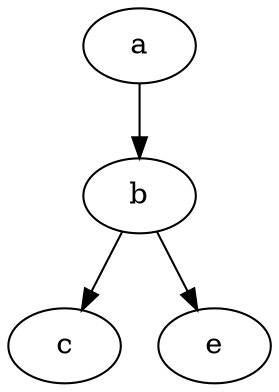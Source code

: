 strict digraph {
    "a"
    "b"
    "c"
    "e"
    "a" -> "b" [weight=1]
    "b" -> "c" [weight=1]
    "b" -> "e" [weight=1]
}
